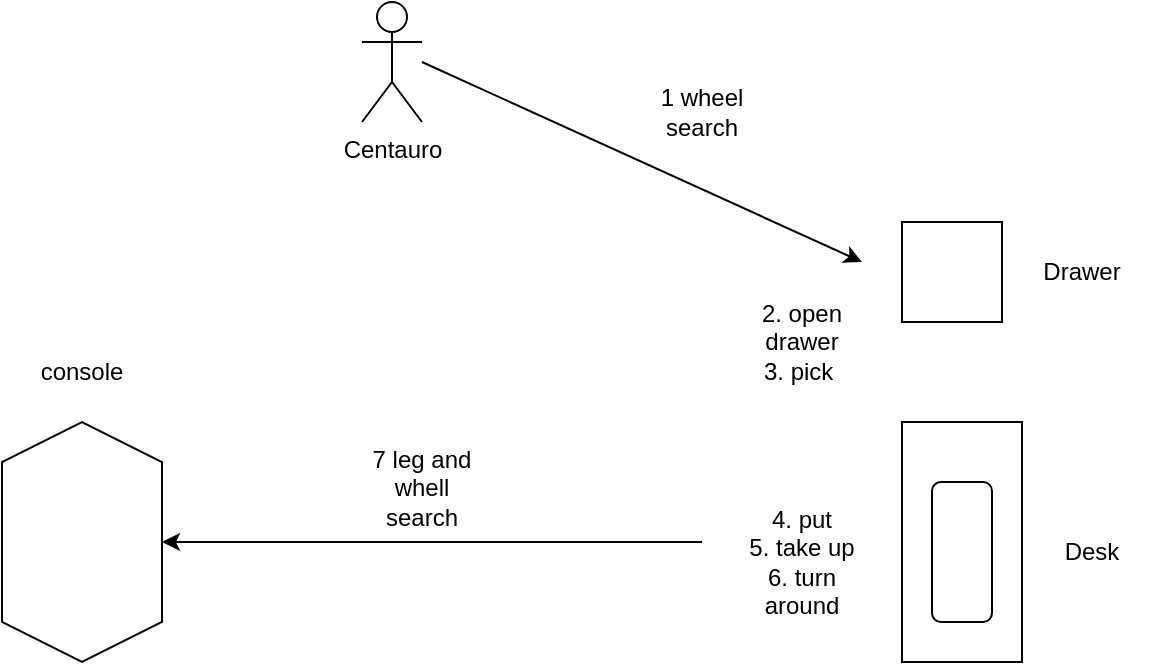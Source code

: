 <mxfile>
    <diagram id="DQU-kqcON3Z1oUUEVBNg" name="Page-1">
        <mxGraphModel dx="1683" dy="529" grid="1" gridSize="10" guides="1" tooltips="1" connect="1" arrows="1" fold="1" page="1" pageScale="1" pageWidth="850" pageHeight="1100" math="0" shadow="0">
            <root>
                <mxCell id="0"/>
                <mxCell id="1" parent="0"/>
                <mxCell id="2" value="Centauro&lt;br&gt;" style="shape=umlActor;verticalLabelPosition=bottom;verticalAlign=top;html=1;outlineConnect=0;" vertex="1" parent="1">
                    <mxGeometry x="110" y="60" width="30" height="60" as="geometry"/>
                </mxCell>
                <mxCell id="10" value="" style="endArrow=classic;html=1;" edge="1" parent="1">
                    <mxGeometry width="50" height="50" relative="1" as="geometry">
                        <mxPoint x="140" y="90" as="sourcePoint"/>
                        <mxPoint x="360" y="190" as="targetPoint"/>
                    </mxGeometry>
                </mxCell>
                <mxCell id="12" value="" style="group" vertex="1" connectable="0" parent="1">
                    <mxGeometry x="380" y="270" width="125" height="120" as="geometry"/>
                </mxCell>
                <mxCell id="5" value="" style="rounded=0;whiteSpace=wrap;html=1;rotation=-90;" vertex="1" parent="12">
                    <mxGeometry x="-30" y="30" width="120" height="60" as="geometry"/>
                </mxCell>
                <mxCell id="6" value="" style="rounded=1;whiteSpace=wrap;html=1;rotation=-90;" vertex="1" parent="12">
                    <mxGeometry x="-5" y="50" width="70" height="30" as="geometry"/>
                </mxCell>
                <mxCell id="7" value="Desk" style="text;html=1;strokeColor=none;fillColor=none;align=center;verticalAlign=middle;whiteSpace=wrap;rounded=0;" vertex="1" parent="12">
                    <mxGeometry x="65" y="50" width="60" height="30" as="geometry"/>
                </mxCell>
                <mxCell id="13" value="" style="group" vertex="1" connectable="0" parent="1">
                    <mxGeometry x="380" y="170" width="120" height="50" as="geometry"/>
                </mxCell>
                <mxCell id="8" value="" style="whiteSpace=wrap;html=1;aspect=fixed;" vertex="1" parent="13">
                    <mxGeometry width="50" height="50" as="geometry"/>
                </mxCell>
                <mxCell id="9" value="Drawer" style="text;html=1;strokeColor=none;fillColor=none;align=center;verticalAlign=middle;whiteSpace=wrap;rounded=0;" vertex="1" parent="13">
                    <mxGeometry x="60" y="10" width="60" height="30" as="geometry"/>
                </mxCell>
                <mxCell id="14" value="1 wheel search" style="text;html=1;strokeColor=none;fillColor=none;align=center;verticalAlign=middle;whiteSpace=wrap;rounded=0;" vertex="1" parent="1">
                    <mxGeometry x="250" y="100" width="60" height="30" as="geometry"/>
                </mxCell>
                <mxCell id="15" value="2. open drawer&lt;br&gt;3. pick&amp;nbsp;" style="text;html=1;strokeColor=none;fillColor=none;align=center;verticalAlign=middle;whiteSpace=wrap;rounded=0;" vertex="1" parent="1">
                    <mxGeometry x="300" y="200" width="60" height="60" as="geometry"/>
                </mxCell>
                <mxCell id="16" value="4. put&lt;br&gt;5. take up&lt;br&gt;6. turn around" style="text;html=1;strokeColor=none;fillColor=none;align=center;verticalAlign=middle;whiteSpace=wrap;rounded=0;" vertex="1" parent="1">
                    <mxGeometry x="300" y="310" width="60" height="60" as="geometry"/>
                </mxCell>
                <mxCell id="19" value="" style="group" vertex="1" connectable="0" parent="1">
                    <mxGeometry x="-70" y="230" width="80" height="160" as="geometry"/>
                </mxCell>
                <mxCell id="17" value="" style="shape=hexagon;perimeter=hexagonPerimeter2;whiteSpace=wrap;html=1;fixedSize=1;rotation=90;" vertex="1" parent="19">
                    <mxGeometry x="-20.0" y="60" width="120" height="80" as="geometry"/>
                </mxCell>
                <mxCell id="18" value="console" style="text;html=1;strokeColor=none;fillColor=none;align=center;verticalAlign=middle;whiteSpace=wrap;rounded=0;" vertex="1" parent="19">
                    <mxGeometry x="10.0" width="60" height="30" as="geometry"/>
                </mxCell>
                <mxCell id="20" value="" style="endArrow=classic;html=1;" edge="1" parent="1" target="17">
                    <mxGeometry width="50" height="50" relative="1" as="geometry">
                        <mxPoint x="280" y="330" as="sourcePoint"/>
                        <mxPoint x="260" y="250" as="targetPoint"/>
                    </mxGeometry>
                </mxCell>
                <mxCell id="21" value="7 leg and whell search" style="text;html=1;strokeColor=none;fillColor=none;align=center;verticalAlign=middle;whiteSpace=wrap;rounded=0;" vertex="1" parent="1">
                    <mxGeometry x="110" y="280" width="60" height="45" as="geometry"/>
                </mxCell>
            </root>
        </mxGraphModel>
    </diagram>
</mxfile>